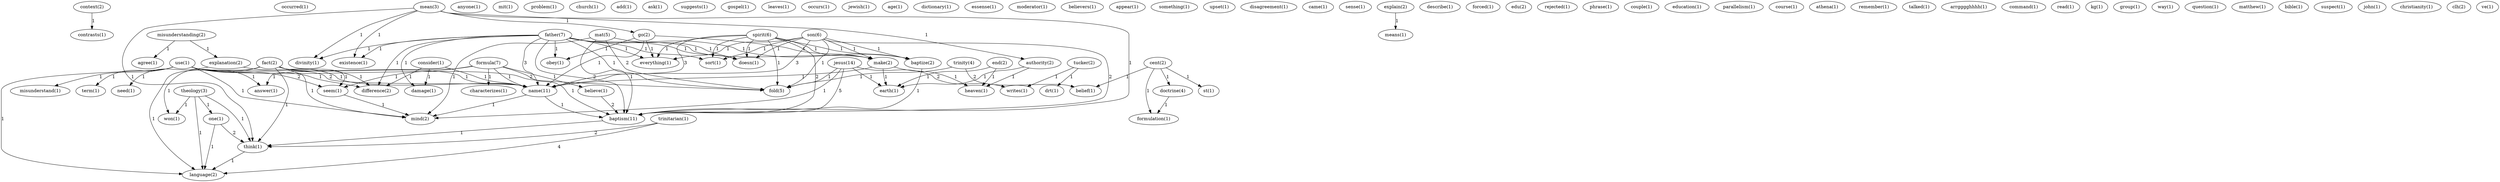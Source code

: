 digraph G {
  context [ label="context(2)" ];
  contrasts [ label="contrasts(1)" ];
  occurred [ label="occurred(1)" ];
  misunderstanding [ label="misunderstanding(2)" ];
  agree [ label="agree(1)" ];
  explanation [ label="explanation(2)" ];
  anyone [ label="anyone(1)" ];
  mit [ label="mit(1)" ];
  problem [ label="problem(1)" ];
  church [ label="church(1)" ];
  cent [ label="cent(2)" ];
  doctrine [ label="doctrine(4)" ];
  formulation [ label="formulation(1)" ];
  st [ label="st(1)" ];
  belief [ label="belief(1)" ];
  formula [ label="formula(7)" ];
  believe [ label="believe(1)" ];
  characterizes [ label="characterizes(1)" ];
  answer [ label="answer(1)" ];
  seem [ label="seem(1)" ];
  name [ label="name(11)" ];
  baptism [ label="baptism(11)" ];
  add [ label="add(1)" ];
  ask [ label="ask(1)" ];
  suggests [ label="suggests(1)" ];
  gospel [ label="gospel(1)" ];
  leaves [ label="leaves(1)" ];
  use [ label="use(1)" ];
  misunderstand [ label="misunderstand(1)" ];
  difference [ label="difference(2)" ];
  term [ label="term(1)" ];
  mind [ label="mind(2)" ];
  language [ label="language(2)" ];
  fold [ label="fold(5)" ];
  occurs [ label="occurs(1)" ];
  jewish [ label="jewish(1)" ];
  consider [ label="consider(1)" ];
  damage [ label="damage(1)" ];
  age [ label="age(1)" ];
  dictionary [ label="dictionary(1)" ];
  essense [ label="essense(1)" ];
  moderator [ label="moderator(1)" ];
  believers [ label="believers(1)" ];
  appear [ label="appear(1)" ];
  mean [ label="mean(3)" ];
  go [ label="go(2)" ];
  authority [ label="authority(2)" ];
  divinity [ label="divinity(1)" ];
  existence [ label="existence(1)" ];
  think [ label="think(1)" ];
  something [ label="something(1)" ];
  fact [ label="fact(2)" ];
  won [ label="won(1)" ];
  upset [ label="upset(1)" ];
  father [ label="father(7)" ];
  obey [ label="obey(1)" ];
  everything [ label="everything(1)" ];
  make [ label="make(2)" ];
  baptize [ label="baptize(2)" ];
  sort [ label="sort(1)" ];
  doesn [ label="doesn(1)" ];
  disagreement [ label="disagreement(1)" ];
  came [ label="came(1)" ];
  sense [ label="sense(1)" ];
  explain [ label="explain(2)" ];
  means [ label="means(1)" ];
  describe [ label="describe(1)" ];
  need [ label="need(1)" ];
  heaven [ label="heaven(1)" ];
  earth [ label="earth(1)" ];
  forced [ label="forced(1)" ];
  edu [ label="edu(2)" ];
  spirit [ label="spirit(6)" ];
  mit [ label="mit(1)" ];
  rejected [ label="rejected(1)" ];
  phrase [ label="phrase(1)" ];
  son [ label="son(6)" ];
  trinity [ label="trinity(4)" ];
  couple [ label="couple(1)" ];
  education [ label="education(1)" ];
  theology [ label="theology(3)" ];
  one [ label="one(1)" ];
  end [ label="end(2)" ];
  parallelism [ label="parallelism(1)" ];
  course [ label="course(1)" ];
  athena [ label="athena(1)" ];
  remember [ label="remember(1)" ];
  talked [ label="talked(1)" ];
  mat [ label="mat(5)" ];
  arrgggghhhh [ label="arrgggghhhh(1)" ];
  command [ label="command(1)" ];
  read [ label="read(1)" ];
  kg [ label="kg(1)" ];
  jesus [ label="jesus(14)" ];
  writes [ label="writes(1)" ];
  group [ label="group(1)" ];
  way [ label="way(1)" ];
  question [ label="question(1)" ];
  tucker [ label="tucker(2)" ];
  drt [ label="drt(1)" ];
  matthew [ label="matthew(1)" ];
  bible [ label="bible(1)" ];
  suspect [ label="suspect(1)" ];
  john [ label="john(1)" ];
  trinitarian [ label="trinitarian(1)" ];
  christianity [ label="christianity(1)" ];
  clh [ label="clh(2)" ];
  ve [ label="ve(1)" ];
  context -> contrasts [ label="1" ];
  misunderstanding -> agree [ label="1" ];
  misunderstanding -> explanation [ label="1" ];
  cent -> doctrine [ label="1" ];
  cent -> formulation [ label="1" ];
  cent -> st [ label="1" ];
  cent -> belief [ label="1" ];
  doctrine -> formulation [ label="1" ];
  formula -> believe [ label="1" ];
  formula -> characterizes [ label="1" ];
  formula -> answer [ label="1" ];
  formula -> seem [ label="1" ];
  formula -> name [ label="1" ];
  formula -> baptism [ label="1" ];
  use -> misunderstand [ label="1" ];
  use -> difference [ label="1" ];
  use -> answer [ label="1" ];
  use -> seem [ label="2" ];
  use -> name [ label="2" ];
  use -> term [ label="1" ];
  use -> mind [ label="1" ];
  use -> language [ label="1" ];
  use -> fold [ label="2" ];
  consider -> difference [ label="1" ];
  consider -> damage [ label="1" ];
  consider -> name [ label="1" ];
  believe -> baptism [ label="2" ];
  mean -> go [ label="1" ];
  mean -> authority [ label="1" ];
  mean -> divinity [ label="1" ];
  mean -> existence [ label="1" ];
  mean -> baptism [ label="1" ];
  mean -> think [ label="1" ];
  fact -> difference [ label="1" ];
  fact -> seem [ label="1" ];
  fact -> won [ label="1" ];
  fact -> name [ label="1" ];
  fact -> mind [ label="1" ];
  fact -> think [ label="1" ];
  fact -> language [ label="1" ];
  father -> difference [ label="1" ];
  father -> damage [ label="1" ];
  father -> obey [ label="1" ];
  father -> divinity [ label="1" ];
  father -> everything [ label="1" ];
  father -> make [ label="1" ];
  father -> baptize [ label="1" ];
  father -> sort [ label="1" ];
  father -> name [ label="3" ];
  father -> doesn [ label="1" ];
  father -> existence [ label="1" ];
  father -> baptism [ label="2" ];
  father -> fold [ label="1" ];
  go -> obey [ label="1" ];
  go -> everything [ label="1" ];
  go -> make [ label="1" ];
  go -> name [ label="1" ];
  explain -> means [ label="1" ];
  explanation -> need [ label="1" ];
  explanation -> name [ label="1" ];
  authority -> heaven [ label="1" ];
  authority -> earth [ label="1" ];
  spirit -> everything [ label="1" ];
  spirit -> make [ label="1" ];
  spirit -> baptize [ label="1" ];
  spirit -> sort [ label="1" ];
  spirit -> name [ label="3" ];
  spirit -> doesn [ label="1" ];
  spirit -> baptism [ label="2" ];
  spirit -> fold [ label="1" ];
  son -> everything [ label="1" ];
  son -> make [ label="1" ];
  son -> baptize [ label="1" ];
  son -> sort [ label="1" ];
  son -> name [ label="3" ];
  son -> doesn [ label="1" ];
  son -> baptism [ label="2" ];
  son -> fold [ label="1" ];
  trinity -> belief [ label="2" ];
  trinity -> fold [ label="1" ];
  seem -> mind [ label="1" ];
  theology -> won [ label="1" ];
  theology -> one [ label="1" ];
  theology -> think [ label="1" ];
  theology -> language [ label="1" ];
  end -> heaven [ label="1" ];
  end -> earth [ label="1" ];
  make -> name [ label="1" ];
  make -> heaven [ label="1" ];
  make -> earth [ label="1" ];
  baptize -> baptism [ label="1" ];
  name -> baptism [ label="1" ];
  name -> mind [ label="1" ];
  mat -> doesn [ label="1" ];
  mat -> baptism [ label="1" ];
  mat -> mind [ label="1" ];
  mat -> fold [ label="2" ];
  jesus -> baptism [ label="5" ];
  jesus -> mind [ label="1" ];
  jesus -> writes [ label="2" ];
  jesus -> fold [ label="1" ];
  jesus -> earth [ label="1" ];
  one -> think [ label="2" ];
  one -> language [ label="1" ];
  baptism -> think [ label="1" ];
  tucker -> writes [ label="1" ];
  tucker -> drt [ label="1" ];
  trinitarian -> think [ label="2" ];
  trinitarian -> language [ label="4" ];
  think -> language [ label="1" ];
}

